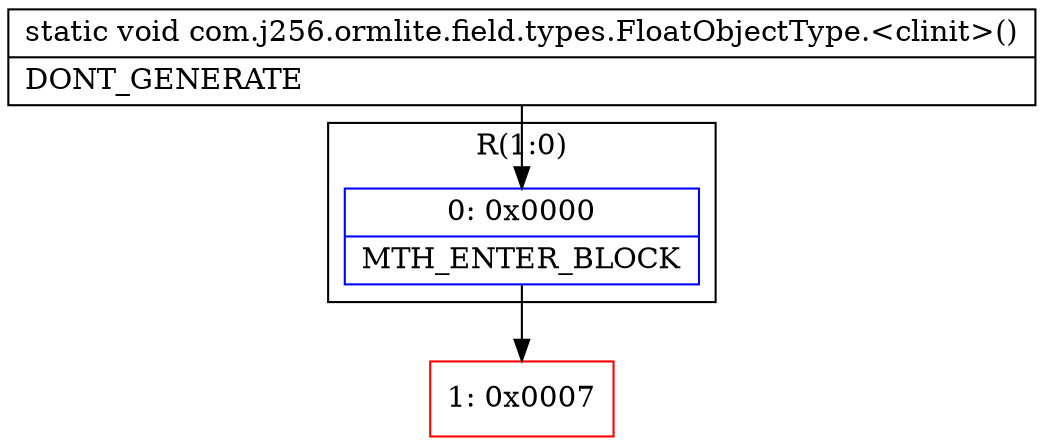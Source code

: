 digraph "CFG forcom.j256.ormlite.field.types.FloatObjectType.\<clinit\>()V" {
subgraph cluster_Region_28549016 {
label = "R(1:0)";
node [shape=record,color=blue];
Node_0 [shape=record,label="{0\:\ 0x0000|MTH_ENTER_BLOCK\l}"];
}
Node_1 [shape=record,color=red,label="{1\:\ 0x0007}"];
MethodNode[shape=record,label="{static void com.j256.ormlite.field.types.FloatObjectType.\<clinit\>()  | DONT_GENERATE\l}"];
MethodNode -> Node_0;
Node_0 -> Node_1;
}

